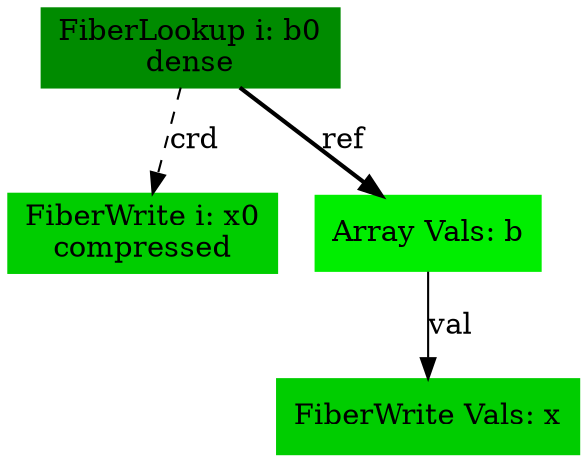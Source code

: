 digraph SAM {
    comment="x=s0,b=d0"
    3 [comment="type=fiberlookup,index=i,tensor=b,mode=0,format=dense,src=true,root=true" label="FiberLookup i: b0\ndense" color=green4 shape=box style=filled type="fiberlookup" index="i" tensor="b" mode="0" format="dense" src="true" root="true"]
    1 [comment="type=fiberwrite,index=i,tensor=x,mode=0,format=compressed,segsize=2,crdsize=b0_dim,sink=true" label="FiberWrite i: x0\ncompressed" color=green3 shape=box style=filled type="fiberwrite" index="i" tensor="x" mode="0" format="compressed" segsize="2" crdsize="b0_dim" sink="true"]
    2 [comment="type=arrayvals,tensor=b" label="Array Vals: b" color=green2 shape=box style=filled type="arrayvals" tensor="b"]
    0 [comment="type=fiberwrite,mode=vals,tensor=x,size=1*b0_dim,sink=true" label="FiberWrite Vals: x" color=green3 shape=box style=filled type="fiberwrite" tensor="x" mode="vals" size="1*b0_dim" sink="true"]
    3 -> 1 [label="crd" style=dashed type="crd" comment=""]
    3 -> 2 [label="ref" style=bold type="ref" comment=""]
    2 -> 0 [label="val" type="val"]
}
